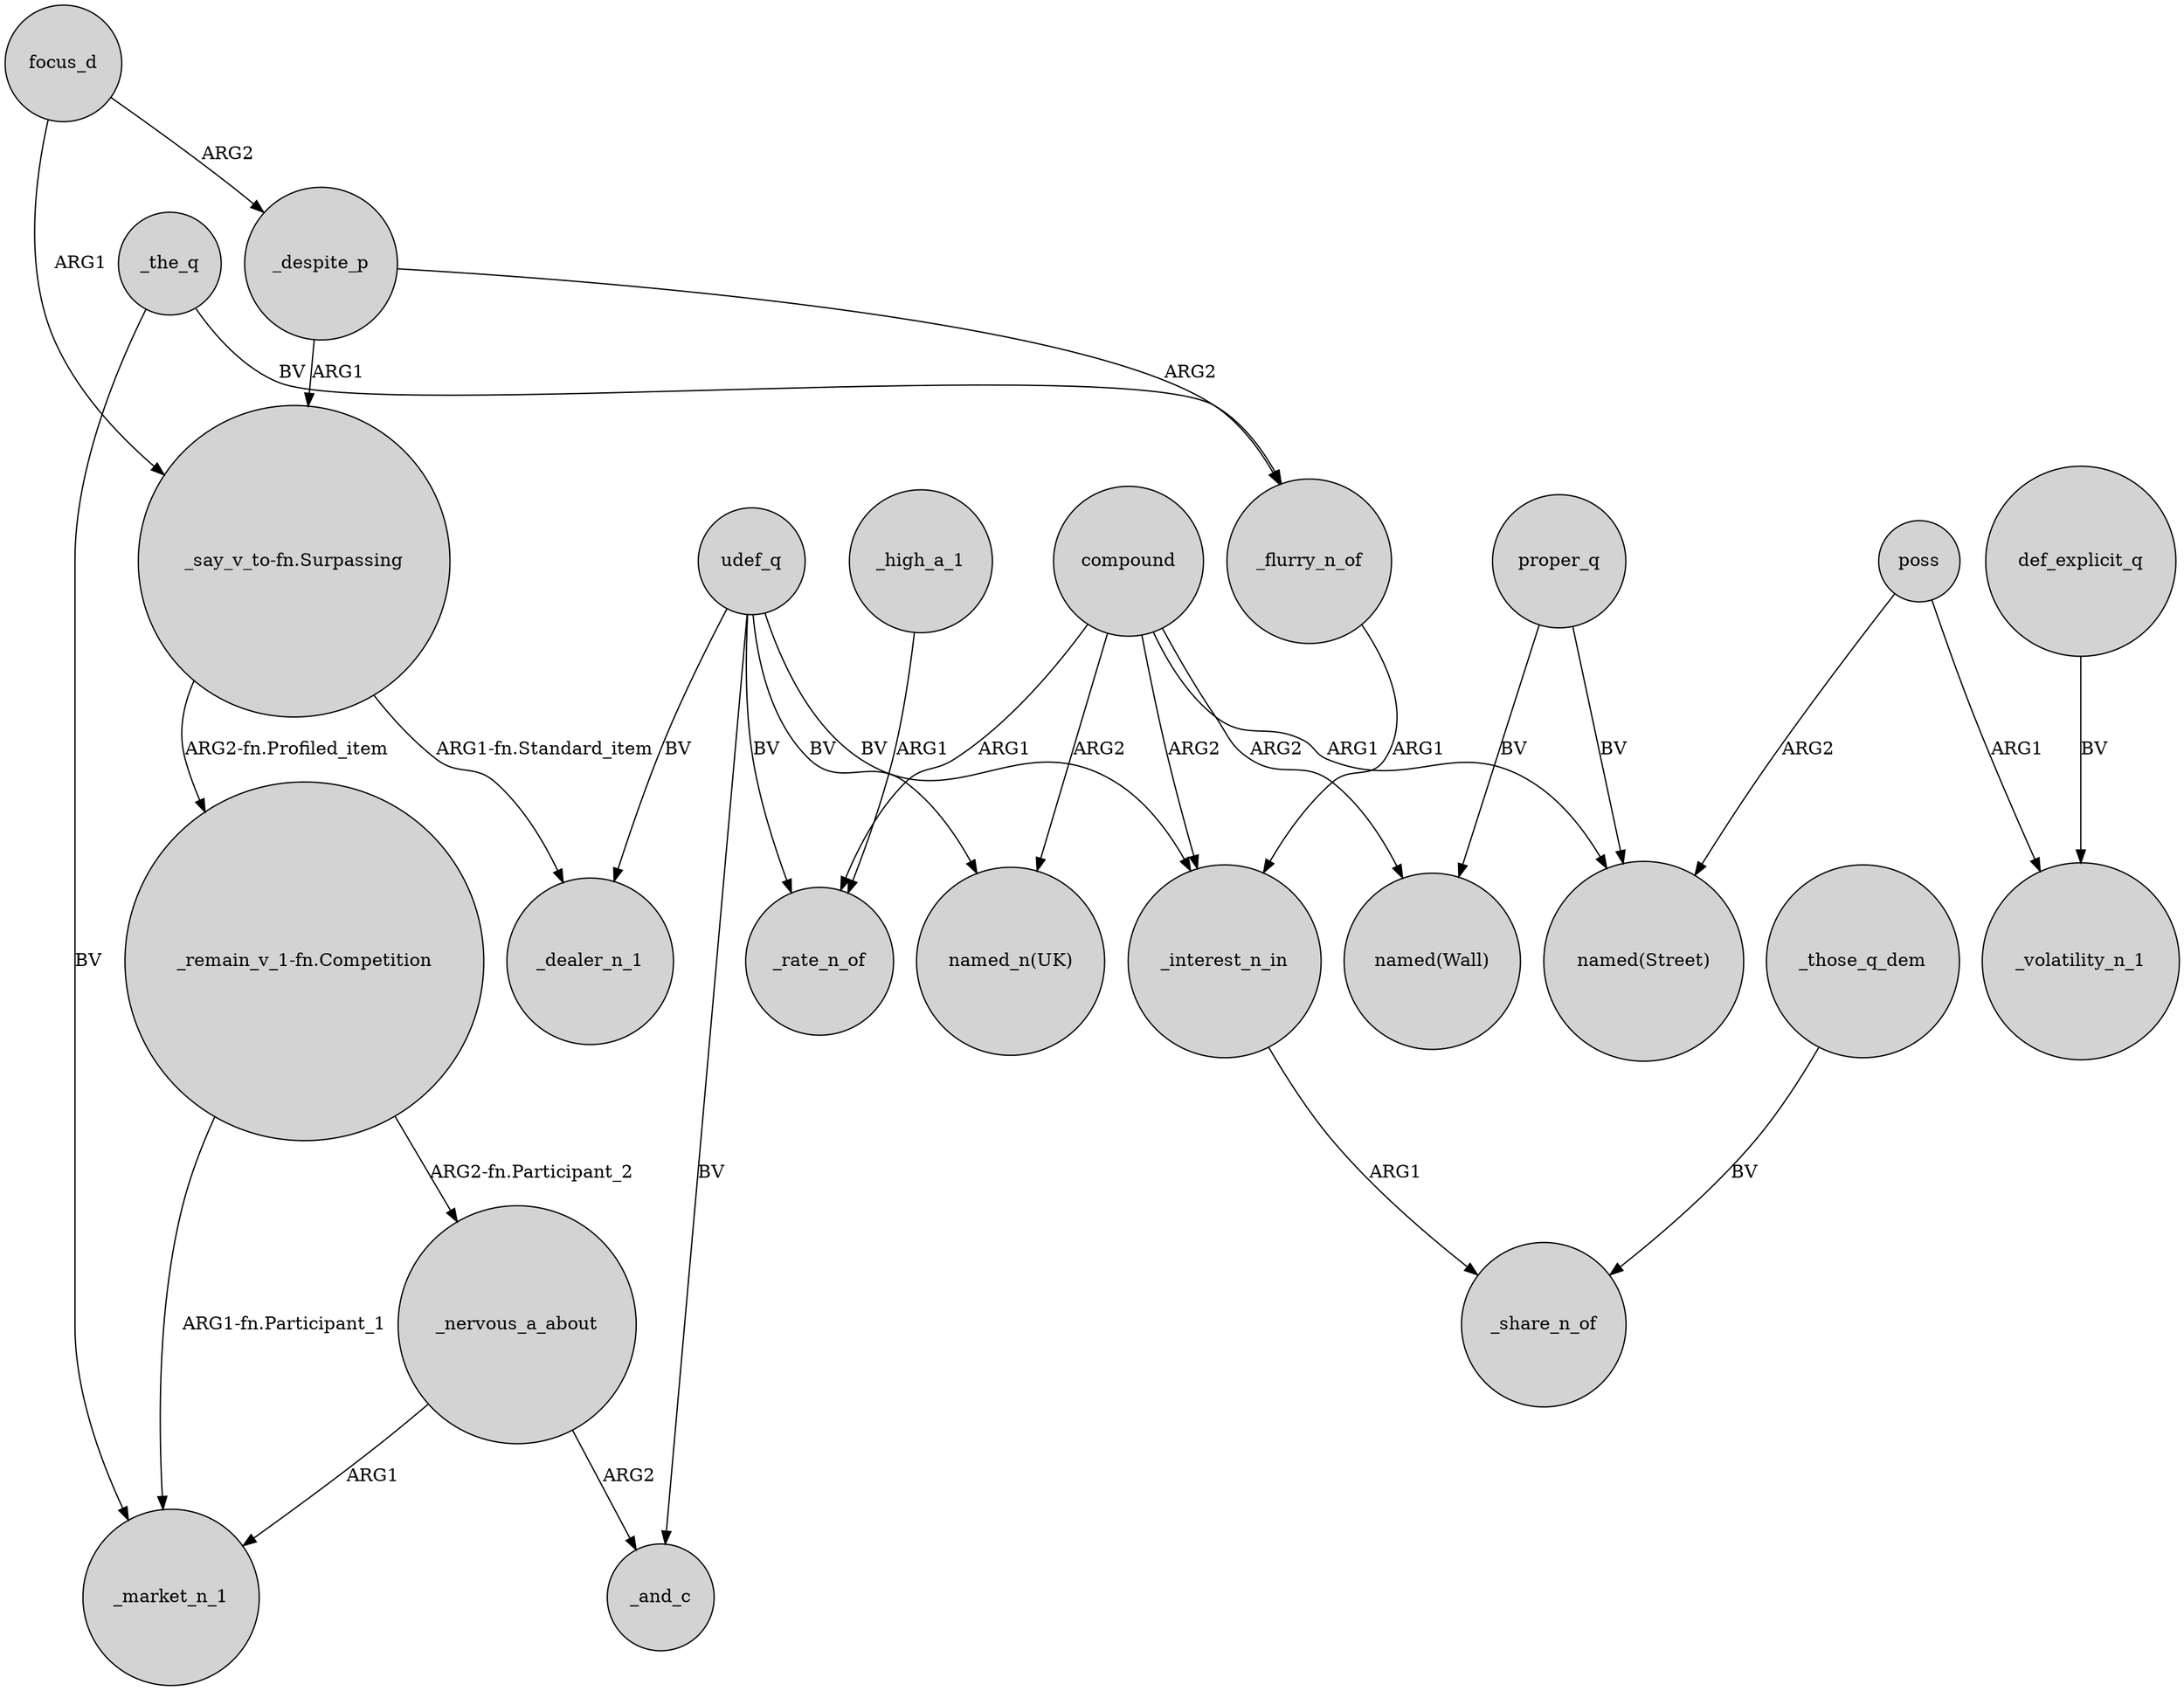 digraph {
	node [shape=circle style=filled]
	_high_a_1 -> _rate_n_of [label=ARG1]
	_nervous_a_about -> _market_n_1 [label=ARG1]
	_interest_n_in -> _share_n_of [label=ARG1]
	_nervous_a_about -> _and_c [label=ARG2]
	compound -> _rate_n_of [label=ARG1]
	udef_q -> _rate_n_of [label=BV]
	udef_q -> _and_c [label=BV]
	_the_q -> _market_n_1 [label=BV]
	"_say_v_to-fn.Surpassing" -> "_remain_v_1-fn.Competition" [label="ARG2-fn.Profiled_item"]
	focus_d -> _despite_p [label=ARG2]
	compound -> "named(Wall)" [label=ARG2]
	_flurry_n_of -> _interest_n_in [label=ARG1]
	compound -> "named_n(UK)" [label=ARG2]
	compound -> "named(Street)" [label=ARG1]
	udef_q -> "named_n(UK)" [label=BV]
	_despite_p -> "_say_v_to-fn.Surpassing" [label=ARG1]
	poss -> "named(Street)" [label=ARG2]
	udef_q -> _dealer_n_1 [label=BV]
	def_explicit_q -> _volatility_n_1 [label=BV]
	_the_q -> _flurry_n_of [label=BV]
	proper_q -> "named(Wall)" [label=BV]
	focus_d -> "_say_v_to-fn.Surpassing" [label=ARG1]
	udef_q -> _interest_n_in [label=BV]
	"_remain_v_1-fn.Competition" -> _market_n_1 [label="ARG1-fn.Participant_1"]
	_those_q_dem -> _share_n_of [label=BV]
	_despite_p -> _flurry_n_of [label=ARG2]
	proper_q -> "named(Street)" [label=BV]
	"_say_v_to-fn.Surpassing" -> _dealer_n_1 [label="ARG1-fn.Standard_item"]
	compound -> _interest_n_in [label=ARG2]
	poss -> _volatility_n_1 [label=ARG1]
	"_remain_v_1-fn.Competition" -> _nervous_a_about [label="ARG2-fn.Participant_2"]
}
